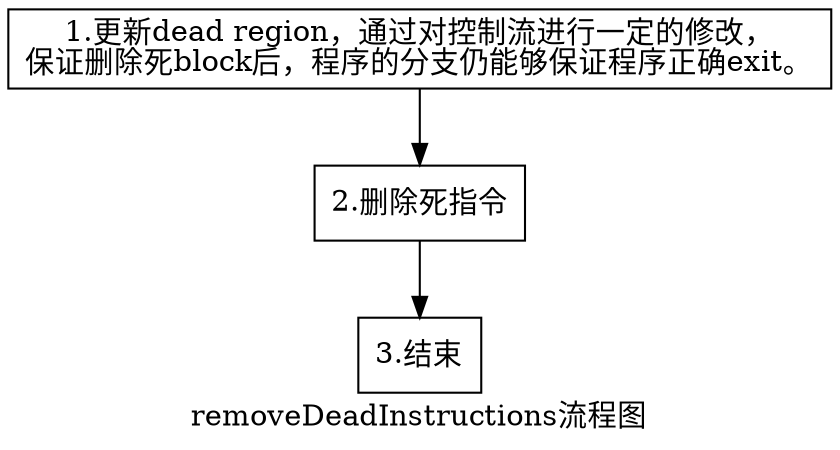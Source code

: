 digraph "removeDeadInstructions流程图" {
    label="removeDeadInstructions流程图";

    n1 [shape=record,label="1.更新dead region，通过对控制流进行一定的修改，\n保证删除死block后，程序的分支仍能够保证程序正确exit。"]; 
    n2 [shape=record,label="2.删除死指令"];
    n3 [shape=record,label="3.结束"];
    
    n1->n2 ->n3 
}